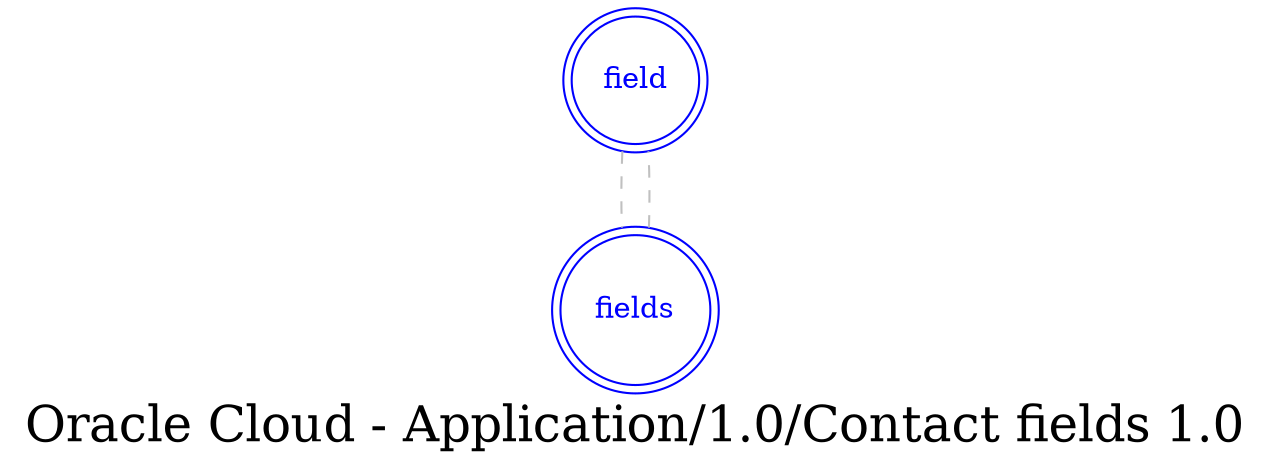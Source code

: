 digraph LexiconGraph {
graph[label="Oracle Cloud - Application/1.0/Contact fields 1.0", fontsize=24]
splines=true
"field" [color=blue, fontcolor=blue, shape=doublecircle]
"fields" [color=blue, fontcolor=blue, shape=doublecircle]
"fields" -> "field" [color=grey, fontcolor=grey, arrowhead=none, arrowtail=none, style=dashed]
"field" -> "fields" [color=grey, fontcolor=grey, arrowhead=none, arrowtail=none, style=dashed]
}
